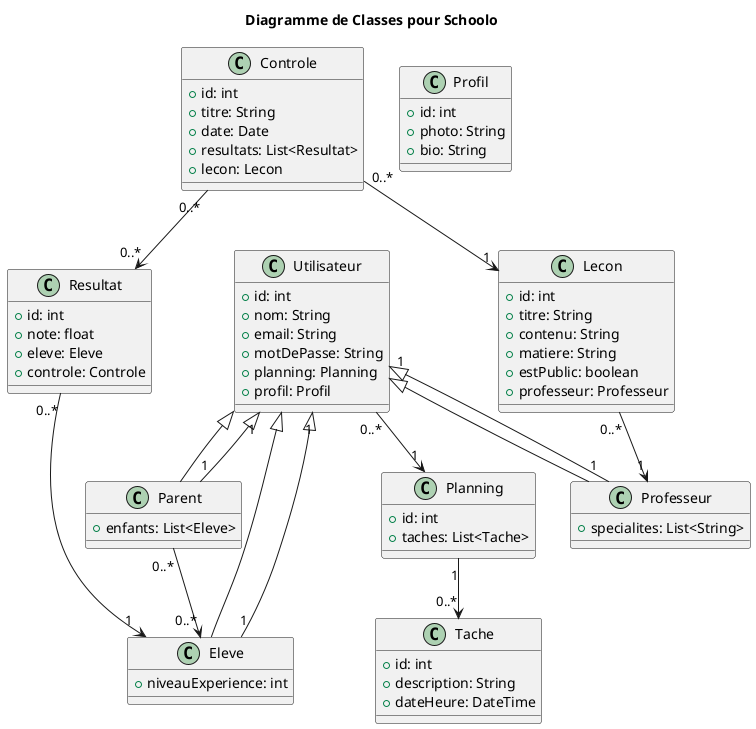 @startuml
title Diagramme de Classes pour Schoolo

class Utilisateur {
    +id: int
    +nom: String
    +email: String
    +motDePasse: String
    +planning: Planning
    +profil: Profil
}


class Profil {
    +id: int
    +photo: String
    +bio: String
}

class Eleve extends Utilisateur {
    +niveauExperience: int
}

class Professeur extends Utilisateur {
    +specialites: List<String>
}

class Parent extends Utilisateur {
    +enfants: List<Eleve>
}

class Lecon {
    +id: int
    +titre: String
    +contenu: String
    +matiere: String
    +estPublic: boolean
    +professeur: Professeur
}

class Controle {
    +id: int
    +titre: String
    +date: Date
    +resultats: List<Resultat>
    +lecon: Lecon
}

class Resultat {
    +id: int
    +note: float
    +eleve: Eleve
    +controle: Controle
}

class Planning {
    +id: int
    +taches: List<Tache>
}

class Tache {
    +id: int
    +description: String
    +dateHeure: DateTime
}


Utilisateur "1" <|-- "1" Eleve
Utilisateur "1" <|-- "1" Professeur
Utilisateur "1" <|-- "1" Parent

Utilisateur "0..*" --> "1" Planning
Parent "0..*" --> "0..*" Eleve
Lecon "0..*" --> "1" Professeur
Controle "0..*" --> "1" Lecon
Resultat "0..*" --> "1" Eleve
Controle "0..*" --> "0..*" Resultat
Planning "1" --> "0..*" Tache

@enduml
